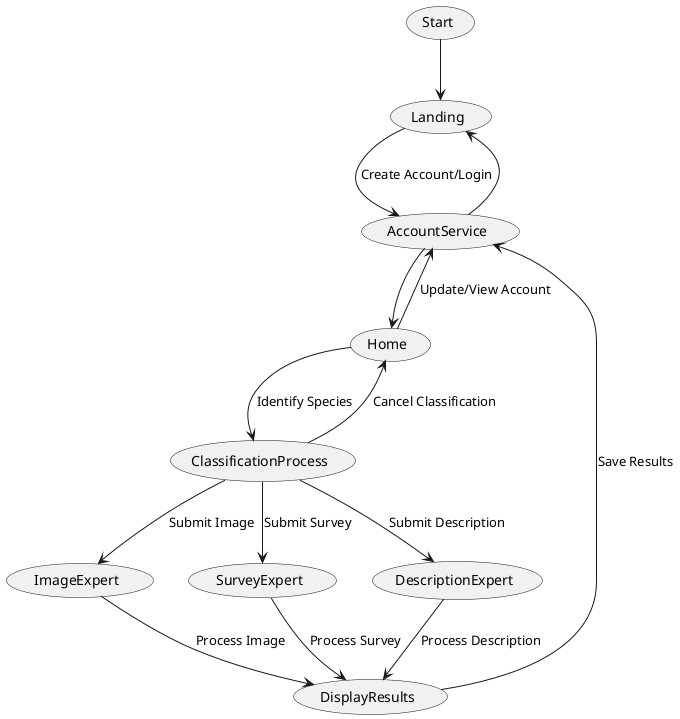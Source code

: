@startuml
(Start) --> (Landing)

(Landing) --> (AccountService): Create Account/Login
(AccountService) --> (Landing)
(AccountService) --> (Home)
(Home) --> (AccountService): Update/View Account

(Home) --> (ClassificationProcess) : Identify Species
(ClassificationProcess) --> (Home) : Cancel Classification

(ClassificationProcess)--> (ImageExpert) : Submit Image 
(ClassificationProcess)--> (SurveyExpert) : Submit Survey
(ClassificationProcess) --> (DescriptionExpert) : Submit Description 

(ImageExpert) --> (DisplayResults) : Process Image
(SurveyExpert) --> (DisplayResults) : Process Survey
(DescriptionExpert) --> (DisplayResults) : Process Description

(DisplayResults) --> (AccountService) : Save Results
@enduml